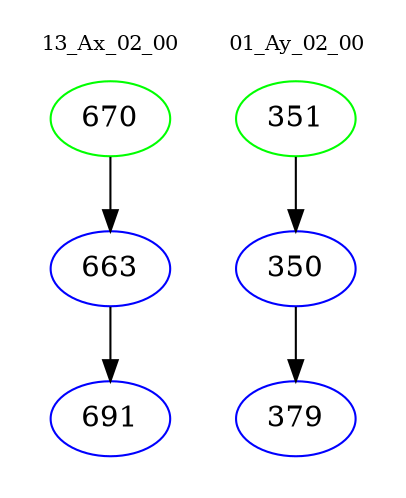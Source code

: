 digraph{
subgraph cluster_0 {
color = white
label = "13_Ax_02_00";
fontsize=10;
T0_670 [label="670", color="green"]
T0_670 -> T0_663 [color="black"]
T0_663 [label="663", color="blue"]
T0_663 -> T0_691 [color="black"]
T0_691 [label="691", color="blue"]
}
subgraph cluster_1 {
color = white
label = "01_Ay_02_00";
fontsize=10;
T1_351 [label="351", color="green"]
T1_351 -> T1_350 [color="black"]
T1_350 [label="350", color="blue"]
T1_350 -> T1_379 [color="black"]
T1_379 [label="379", color="blue"]
}
}
